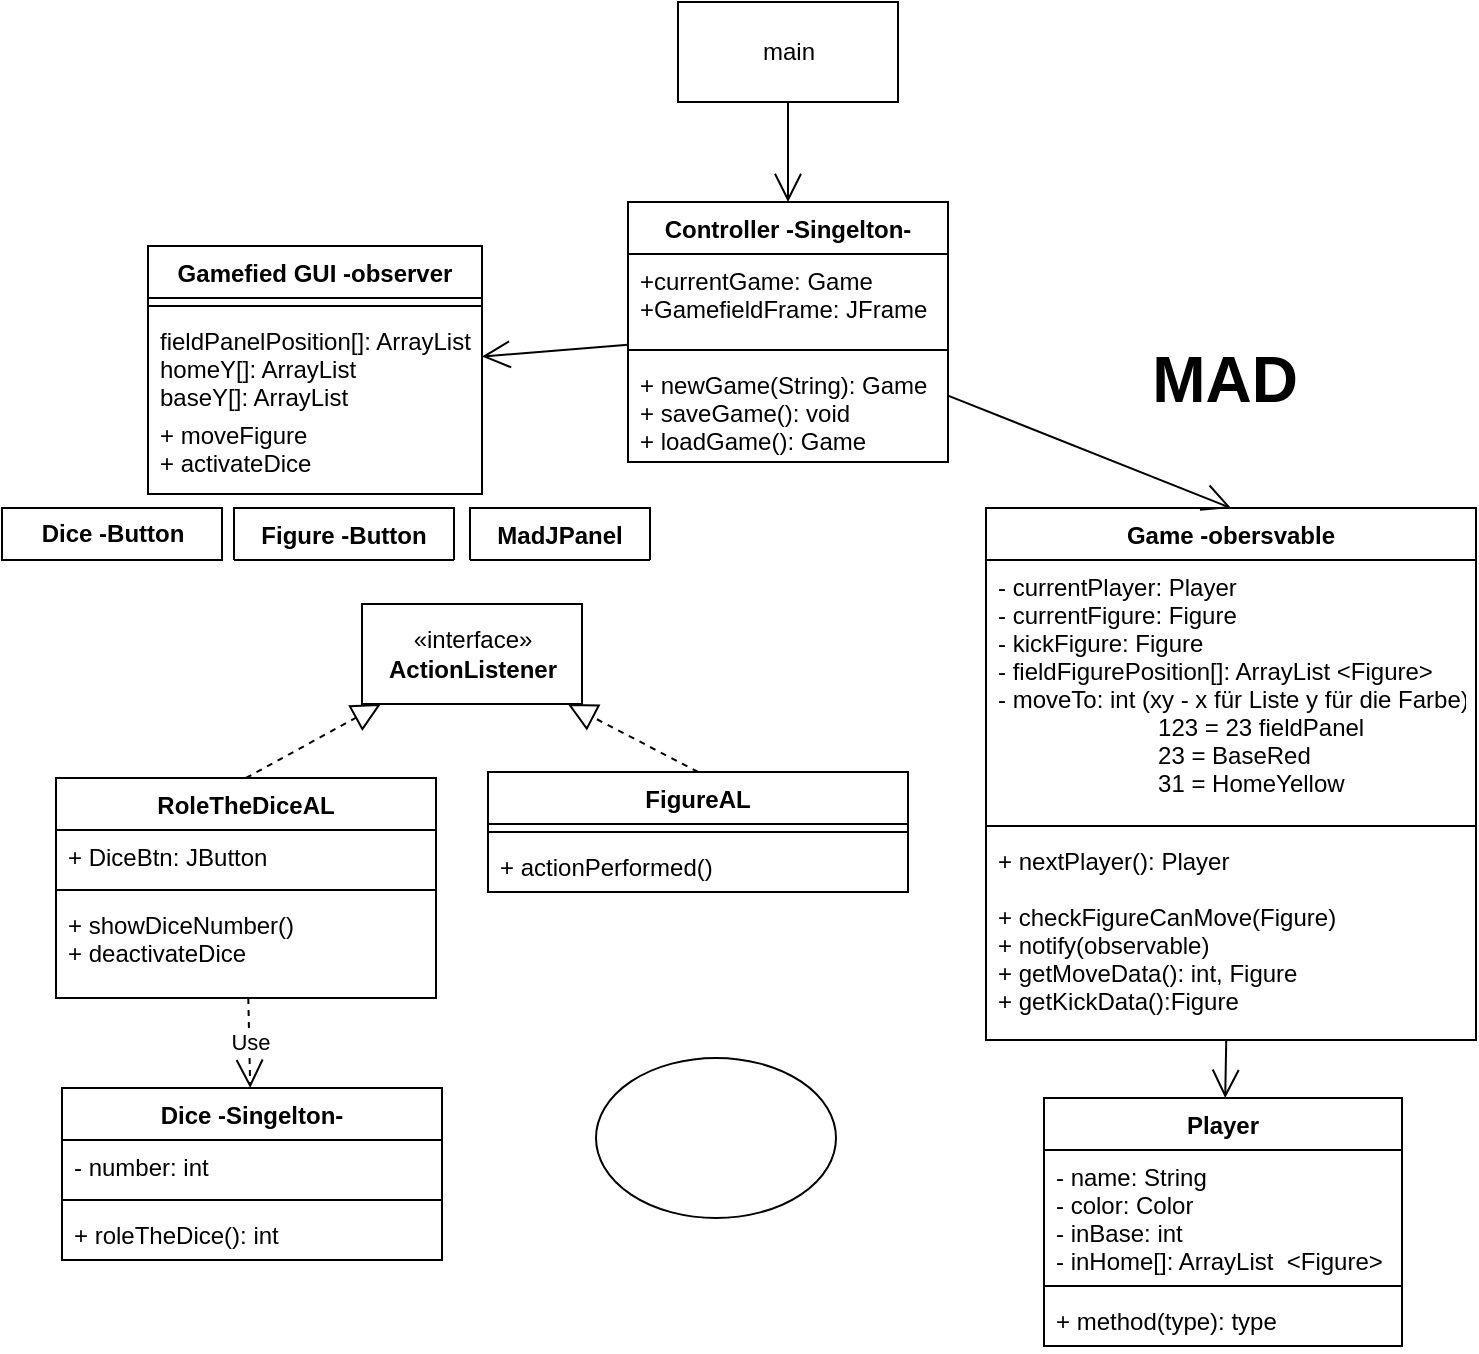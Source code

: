 <mxfile version="17.5.0" type="github">
  <diagram id="h7QU14QVFvEqcNQnfNww" name="Page-1">
    <mxGraphModel dx="1422" dy="737" grid="0" gridSize="10" guides="1" tooltips="1" connect="1" arrows="1" fold="1" page="1" pageScale="1" pageWidth="827" pageHeight="1169" math="0" shadow="0">
      <root>
        <mxCell id="0" />
        <mxCell id="1" parent="0" />
        <mxCell id="fChbEMPvrJXztvvPjygy-1" value="Player" style="swimlane;fontStyle=1;align=center;verticalAlign=top;childLayout=stackLayout;horizontal=1;startSize=26;horizontalStack=0;resizeParent=1;resizeParentMax=0;resizeLast=0;collapsible=1;marginBottom=0;" parent="1" vertex="1">
          <mxGeometry x="528" y="558" width="179" height="124" as="geometry" />
        </mxCell>
        <mxCell id="fChbEMPvrJXztvvPjygy-2" value="- name: String&#xa;- color: Color&#xa;- inBase: int&#xa;- inHome[]: ArrayList  &lt;Figure&gt;" style="text;strokeColor=none;fillColor=none;align=left;verticalAlign=top;spacingLeft=4;spacingRight=4;overflow=hidden;rotatable=0;points=[[0,0.5],[1,0.5]];portConstraint=eastwest;" parent="fChbEMPvrJXztvvPjygy-1" vertex="1">
          <mxGeometry y="26" width="179" height="64" as="geometry" />
        </mxCell>
        <mxCell id="fChbEMPvrJXztvvPjygy-3" value="" style="line;strokeWidth=1;fillColor=none;align=left;verticalAlign=middle;spacingTop=-1;spacingLeft=3;spacingRight=3;rotatable=0;labelPosition=right;points=[];portConstraint=eastwest;" parent="fChbEMPvrJXztvvPjygy-1" vertex="1">
          <mxGeometry y="90" width="179" height="8" as="geometry" />
        </mxCell>
        <mxCell id="fChbEMPvrJXztvvPjygy-4" value="+ method(type): type" style="text;strokeColor=none;fillColor=none;align=left;verticalAlign=top;spacingLeft=4;spacingRight=4;overflow=hidden;rotatable=0;points=[[0,0.5],[1,0.5]];portConstraint=eastwest;" parent="fChbEMPvrJXztvvPjygy-1" vertex="1">
          <mxGeometry y="98" width="179" height="26" as="geometry" />
        </mxCell>
        <mxCell id="fChbEMPvrJXztvvPjygy-5" value="Dice -Singelton-" style="swimlane;fontStyle=1;align=center;verticalAlign=top;childLayout=stackLayout;horizontal=1;startSize=26;horizontalStack=0;resizeParent=1;resizeParentMax=0;resizeLast=0;collapsible=1;marginBottom=0;" parent="1" vertex="1">
          <mxGeometry x="37" y="553" width="190" height="86" as="geometry" />
        </mxCell>
        <mxCell id="fChbEMPvrJXztvvPjygy-6" value="- number: int" style="text;strokeColor=none;fillColor=none;align=left;verticalAlign=top;spacingLeft=4;spacingRight=4;overflow=hidden;rotatable=0;points=[[0,0.5],[1,0.5]];portConstraint=eastwest;" parent="fChbEMPvrJXztvvPjygy-5" vertex="1">
          <mxGeometry y="26" width="190" height="26" as="geometry" />
        </mxCell>
        <mxCell id="fChbEMPvrJXztvvPjygy-7" value="" style="line;strokeWidth=1;fillColor=none;align=left;verticalAlign=middle;spacingTop=-1;spacingLeft=3;spacingRight=3;rotatable=0;labelPosition=right;points=[];portConstraint=eastwest;" parent="fChbEMPvrJXztvvPjygy-5" vertex="1">
          <mxGeometry y="52" width="190" height="8" as="geometry" />
        </mxCell>
        <mxCell id="fChbEMPvrJXztvvPjygy-8" value="+ roleTheDice(): int" style="text;strokeColor=none;fillColor=none;align=left;verticalAlign=top;spacingLeft=4;spacingRight=4;overflow=hidden;rotatable=0;points=[[0,0.5],[1,0.5]];portConstraint=eastwest;" parent="fChbEMPvrJXztvvPjygy-5" vertex="1">
          <mxGeometry y="60" width="190" height="26" as="geometry" />
        </mxCell>
        <mxCell id="fChbEMPvrJXztvvPjygy-13" value="FigureAL" style="swimlane;fontStyle=1;align=center;verticalAlign=top;childLayout=stackLayout;horizontal=1;startSize=26;horizontalStack=0;resizeParent=1;resizeParentMax=0;resizeLast=0;collapsible=1;marginBottom=0;rounded=0;" parent="1" vertex="1">
          <mxGeometry x="250" y="395" width="210" height="60" as="geometry" />
        </mxCell>
        <mxCell id="fChbEMPvrJXztvvPjygy-15" value="" style="line;strokeWidth=1;fillColor=none;align=left;verticalAlign=middle;spacingTop=-1;spacingLeft=3;spacingRight=3;rotatable=0;labelPosition=right;points=[];portConstraint=eastwest;" parent="fChbEMPvrJXztvvPjygy-13" vertex="1">
          <mxGeometry y="26" width="210" height="8" as="geometry" />
        </mxCell>
        <mxCell id="fChbEMPvrJXztvvPjygy-16" value="+ actionPerformed()" style="text;strokeColor=none;fillColor=none;align=left;verticalAlign=top;spacingLeft=4;spacingRight=4;overflow=hidden;rotatable=0;points=[[0,0.5],[1,0.5]];portConstraint=eastwest;" parent="fChbEMPvrJXztvvPjygy-13" vertex="1">
          <mxGeometry y="34" width="210" height="26" as="geometry" />
        </mxCell>
        <mxCell id="fChbEMPvrJXztvvPjygy-17" value="Game -obersvable" style="swimlane;fontStyle=1;align=center;verticalAlign=top;childLayout=stackLayout;horizontal=1;startSize=26;horizontalStack=0;resizeParent=1;resizeParentMax=0;resizeLast=0;collapsible=1;marginBottom=0;" parent="1" vertex="1">
          <mxGeometry x="499" y="263" width="245" height="266" as="geometry" />
        </mxCell>
        <mxCell id="fChbEMPvrJXztvvPjygy-18" value="- currentPlayer: Player&#xa;- currentFigure: Figure&#xa;- kickFigure: Figure&#xa;- fieldFigurePosition[]: ArrayList &lt;Figure&gt;&#xa;- moveTo: int (xy - x für Liste y für die Farbe)&#xa;                        123 = 23 fieldPanel &#xa;                        23 = BaseRed &#xa;                        31 = HomeYellow" style="text;strokeColor=none;fillColor=none;align=left;verticalAlign=top;spacingLeft=4;spacingRight=4;overflow=hidden;rotatable=0;points=[[0,0.5],[1,0.5]];portConstraint=eastwest;" parent="fChbEMPvrJXztvvPjygy-17" vertex="1">
          <mxGeometry y="26" width="245" height="129" as="geometry" />
        </mxCell>
        <mxCell id="fChbEMPvrJXztvvPjygy-19" value="" style="line;strokeWidth=1;fillColor=none;align=left;verticalAlign=middle;spacingTop=-1;spacingLeft=3;spacingRight=3;rotatable=0;labelPosition=right;points=[];portConstraint=eastwest;" parent="fChbEMPvrJXztvvPjygy-17" vertex="1">
          <mxGeometry y="155" width="245" height="8" as="geometry" />
        </mxCell>
        <mxCell id="fChbEMPvrJXztvvPjygy-20" value="+ nextPlayer(): Player&#xa;&#xa;+ checkFigureCanMove(Figure)&#xa;+ notify(observable)&#xa;+ getMoveData(): int, Figure&#xa;+ getKickData():Figure&#xa;" style="text;strokeColor=none;fillColor=none;align=left;verticalAlign=top;spacingLeft=4;spacingRight=4;overflow=hidden;rotatable=0;points=[[0,0.5],[1,0.5]];portConstraint=eastwest;" parent="fChbEMPvrJXztvvPjygy-17" vertex="1">
          <mxGeometry y="163" width="245" height="103" as="geometry" />
        </mxCell>
        <mxCell id="fChbEMPvrJXztvvPjygy-22" value="Controller -Singelton-" style="swimlane;fontStyle=1;align=center;verticalAlign=top;childLayout=stackLayout;horizontal=1;startSize=26;horizontalStack=0;resizeParent=1;resizeParentMax=0;resizeLast=0;collapsible=1;marginBottom=0;" parent="1" vertex="1">
          <mxGeometry x="320" y="110" width="160" height="130" as="geometry" />
        </mxCell>
        <mxCell id="fChbEMPvrJXztvvPjygy-23" value="+currentGame: Game&#xa;+GamefieldFrame: JFrame" style="text;strokeColor=none;fillColor=none;align=left;verticalAlign=top;spacingLeft=4;spacingRight=4;overflow=hidden;rotatable=0;points=[[0,0.5],[1,0.5]];portConstraint=eastwest;" parent="fChbEMPvrJXztvvPjygy-22" vertex="1">
          <mxGeometry y="26" width="160" height="44" as="geometry" />
        </mxCell>
        <mxCell id="fChbEMPvrJXztvvPjygy-24" value="" style="line;strokeWidth=1;fillColor=none;align=left;verticalAlign=middle;spacingTop=-1;spacingLeft=3;spacingRight=3;rotatable=0;labelPosition=right;points=[];portConstraint=eastwest;" parent="fChbEMPvrJXztvvPjygy-22" vertex="1">
          <mxGeometry y="70" width="160" height="8" as="geometry" />
        </mxCell>
        <mxCell id="fChbEMPvrJXztvvPjygy-25" value="+ newGame(String): Game&#xa;+ saveGame(): void&#xa;+ loadGame(): Game" style="text;strokeColor=none;fillColor=none;align=left;verticalAlign=top;spacingLeft=4;spacingRight=4;overflow=hidden;rotatable=0;points=[[0,0.5],[1,0.5]];portConstraint=eastwest;" parent="fChbEMPvrJXztvvPjygy-22" vertex="1">
          <mxGeometry y="78" width="160" height="52" as="geometry" />
        </mxCell>
        <mxCell id="fChbEMPvrJXztvvPjygy-26" value="Gamefied GUI -observer" style="swimlane;fontStyle=1;align=center;verticalAlign=top;childLayout=stackLayout;horizontal=1;startSize=26;horizontalStack=0;resizeParent=1;resizeParentMax=0;resizeLast=0;collapsible=1;marginBottom=0;" parent="1" vertex="1">
          <mxGeometry x="80" y="132" width="167" height="124" as="geometry" />
        </mxCell>
        <mxCell id="fChbEMPvrJXztvvPjygy-28" value="" style="line;strokeWidth=1;fillColor=none;align=left;verticalAlign=middle;spacingTop=-1;spacingLeft=3;spacingRight=3;rotatable=0;labelPosition=right;points=[];portConstraint=eastwest;" parent="fChbEMPvrJXztvvPjygy-26" vertex="1">
          <mxGeometry y="26" width="167" height="8" as="geometry" />
        </mxCell>
        <mxCell id="fChbEMPvrJXztvvPjygy-27" value="fieldPanelPosition[]: ArrayList&#xa;homeY[]: ArrayList&#xa;baseY[]: ArrayList" style="text;strokeColor=none;fillColor=none;align=left;verticalAlign=top;spacingLeft=4;spacingRight=4;overflow=hidden;rotatable=0;points=[[0,0.5],[1,0.5]];portConstraint=eastwest;" parent="fChbEMPvrJXztvvPjygy-26" vertex="1">
          <mxGeometry y="34" width="167" height="47" as="geometry" />
        </mxCell>
        <mxCell id="fChbEMPvrJXztvvPjygy-29" value="+ moveFigure&#xa;+ activateDice" style="text;strokeColor=none;fillColor=none;align=left;verticalAlign=top;spacingLeft=4;spacingRight=4;overflow=hidden;rotatable=0;points=[[0,0.5],[1,0.5]];portConstraint=eastwest;" parent="fChbEMPvrJXztvvPjygy-26" vertex="1">
          <mxGeometry y="81" width="167" height="43" as="geometry" />
        </mxCell>
        <mxCell id="fChbEMPvrJXztvvPjygy-30" value="Figure -Button" style="swimlane;fontStyle=1;align=center;verticalAlign=top;childLayout=stackLayout;horizontal=1;startSize=26;horizontalStack=0;resizeParent=1;resizeParentMax=0;resizeLast=0;collapsible=1;marginBottom=0;rounded=0;" parent="1" vertex="1" collapsed="1">
          <mxGeometry x="123" y="263" width="110" height="26" as="geometry">
            <mxRectangle x="132" y="249" width="89" height="46" as="alternateBounds" />
          </mxGeometry>
        </mxCell>
        <mxCell id="fChbEMPvrJXztvvPjygy-32" value="" style="line;strokeWidth=1;fillColor=none;align=left;verticalAlign=middle;spacingTop=-1;spacingLeft=3;spacingRight=3;rotatable=0;labelPosition=right;points=[];portConstraint=eastwest;rounded=0;" parent="fChbEMPvrJXztvvPjygy-30" vertex="1">
          <mxGeometry y="26" width="89" height="20" as="geometry" />
        </mxCell>
        <mxCell id="fChbEMPvrJXztvvPjygy-35" value="RoleTheDiceAL" style="swimlane;fontStyle=1;align=center;verticalAlign=top;childLayout=stackLayout;horizontal=1;startSize=26;horizontalStack=0;resizeParent=1;resizeParentMax=0;resizeLast=0;collapsible=1;marginBottom=0;rounded=0;" parent="1" vertex="1">
          <mxGeometry x="34" y="398" width="190" height="110" as="geometry" />
        </mxCell>
        <mxCell id="fChbEMPvrJXztvvPjygy-36" value="+ DiceBtn: JButton" style="text;strokeColor=none;fillColor=none;align=left;verticalAlign=top;spacingLeft=4;spacingRight=4;overflow=hidden;rotatable=0;points=[[0,0.5],[1,0.5]];portConstraint=eastwest;rounded=0;" parent="fChbEMPvrJXztvvPjygy-35" vertex="1">
          <mxGeometry y="26" width="190" height="26" as="geometry" />
        </mxCell>
        <mxCell id="fChbEMPvrJXztvvPjygy-37" value="" style="line;strokeWidth=1;fillColor=none;align=left;verticalAlign=middle;spacingTop=-1;spacingLeft=3;spacingRight=3;rotatable=0;labelPosition=right;points=[];portConstraint=eastwest;rounded=0;" parent="fChbEMPvrJXztvvPjygy-35" vertex="1">
          <mxGeometry y="52" width="190" height="8" as="geometry" />
        </mxCell>
        <mxCell id="fChbEMPvrJXztvvPjygy-38" value="+ showDiceNumber()&#xa;+ deactivateDice" style="text;strokeColor=none;fillColor=none;align=left;verticalAlign=top;spacingLeft=4;spacingRight=4;overflow=hidden;rotatable=0;points=[[0,0.5],[1,0.5]];portConstraint=eastwest;rounded=0;" parent="fChbEMPvrJXztvvPjygy-35" vertex="1">
          <mxGeometry y="60" width="190" height="50" as="geometry" />
        </mxCell>
        <mxCell id="fChbEMPvrJXztvvPjygy-52" value="main" style="html=1;rounded=0;" parent="1" vertex="1">
          <mxGeometry x="345" y="10" width="110" height="50" as="geometry" />
        </mxCell>
        <mxCell id="fChbEMPvrJXztvvPjygy-66" value="&lt;font style=&quot;font-size: 32px&quot;&gt;&lt;b&gt;MAD&lt;/b&gt;&lt;/font&gt;" style="text;html=1;align=center;verticalAlign=middle;resizable=0;points=[];autosize=1;strokeColor=none;fillColor=none;" parent="1" vertex="1">
          <mxGeometry x="576" y="186" width="83" height="25" as="geometry" />
        </mxCell>
        <mxCell id="fChbEMPvrJXztvvPjygy-68" value="«interface»&lt;br&gt;&lt;b&gt;ActionListener&lt;/b&gt;" style="html=1;rounded=0;" parent="1" vertex="1">
          <mxGeometry x="187" y="311" width="110" height="50" as="geometry" />
        </mxCell>
        <mxCell id="fChbEMPvrJXztvvPjygy-71" value="Use" style="endArrow=open;endSize=12;dashed=1;html=1;rounded=0;" parent="1" source="fChbEMPvrJXztvvPjygy-35" target="fChbEMPvrJXztvvPjygy-5" edge="1">
          <mxGeometry width="160" relative="1" as="geometry">
            <mxPoint x="288" y="568" as="sourcePoint" />
            <mxPoint x="448" y="568" as="targetPoint" />
          </mxGeometry>
        </mxCell>
        <mxCell id="fChbEMPvrJXztvvPjygy-72" value="" style="endArrow=block;dashed=1;endFill=0;endSize=12;html=1;rounded=0;exitX=0.5;exitY=0;exitDx=0;exitDy=0;" parent="1" source="fChbEMPvrJXztvvPjygy-35" target="fChbEMPvrJXztvvPjygy-68" edge="1">
          <mxGeometry width="160" relative="1" as="geometry">
            <mxPoint x="288" y="468" as="sourcePoint" />
            <mxPoint x="448" y="468" as="targetPoint" />
          </mxGeometry>
        </mxCell>
        <mxCell id="fChbEMPvrJXztvvPjygy-73" value="" style="endArrow=block;dashed=1;endFill=0;endSize=12;html=1;rounded=0;exitX=0.5;exitY=0;exitDx=0;exitDy=0;" parent="1" source="fChbEMPvrJXztvvPjygy-13" target="fChbEMPvrJXztvvPjygy-68" edge="1">
          <mxGeometry width="160" relative="1" as="geometry">
            <mxPoint x="288" y="468" as="sourcePoint" />
            <mxPoint x="448" y="468" as="targetPoint" />
          </mxGeometry>
        </mxCell>
        <mxCell id="fChbEMPvrJXztvvPjygy-74" value="" style="endArrow=open;endFill=1;endSize=12;html=1;rounded=0;entryX=0.5;entryY=0;entryDx=0;entryDy=0;" parent="1" source="fChbEMPvrJXztvvPjygy-22" target="fChbEMPvrJXztvvPjygy-17" edge="1">
          <mxGeometry width="160" relative="1" as="geometry">
            <mxPoint x="526" y="244" as="sourcePoint" />
            <mxPoint x="686" y="244" as="targetPoint" />
          </mxGeometry>
        </mxCell>
        <mxCell id="fChbEMPvrJXztvvPjygy-75" value="" style="endArrow=open;endFill=1;endSize=12;html=1;rounded=0;" parent="1" source="fChbEMPvrJXztvvPjygy-17" target="fChbEMPvrJXztvvPjygy-1" edge="1">
          <mxGeometry width="160" relative="1" as="geometry">
            <mxPoint x="292" y="493" as="sourcePoint" />
            <mxPoint x="452" y="493" as="targetPoint" />
          </mxGeometry>
        </mxCell>
        <mxCell id="fChbEMPvrJXztvvPjygy-77" value="" style="endArrow=open;endFill=1;endSize=12;html=1;rounded=0;" parent="1" source="fChbEMPvrJXztvvPjygy-22" target="fChbEMPvrJXztvvPjygy-26" edge="1">
          <mxGeometry width="160" relative="1" as="geometry">
            <mxPoint x="292" y="193" as="sourcePoint" />
            <mxPoint x="452" y="193" as="targetPoint" />
          </mxGeometry>
        </mxCell>
        <mxCell id="fChbEMPvrJXztvvPjygy-78" value="" style="endArrow=open;endFill=1;endSize=12;html=1;rounded=0;" parent="1" source="fChbEMPvrJXztvvPjygy-52" target="fChbEMPvrJXztvvPjygy-22" edge="1">
          <mxGeometry width="160" relative="1" as="geometry">
            <mxPoint x="292" y="193" as="sourcePoint" />
            <mxPoint x="452" y="193" as="targetPoint" />
          </mxGeometry>
        </mxCell>
        <mxCell id="USmH-3ETjADoORAym_nX-3" value="&lt;b&gt;Dice -Button&lt;/b&gt;" style="html=1;" parent="1" vertex="1">
          <mxGeometry x="7" y="263" width="110" height="26" as="geometry" />
        </mxCell>
        <mxCell id="USmH-3ETjADoORAym_nX-4" value="MadJPanel" style="swimlane;fontStyle=1;align=center;verticalAlign=top;childLayout=stackLayout;horizontal=1;startSize=26;horizontalStack=0;resizeParent=1;resizeParentMax=0;resizeLast=0;collapsible=1;marginBottom=0;" parent="1" vertex="1" collapsed="1">
          <mxGeometry x="241" y="263" width="90" height="26" as="geometry">
            <mxRectangle x="239" y="255" width="81" height="34" as="alternateBounds" />
          </mxGeometry>
        </mxCell>
        <mxCell id="USmH-3ETjADoORAym_nX-6" value="" style="line;strokeWidth=1;fillColor=none;align=left;verticalAlign=middle;spacingTop=-1;spacingLeft=3;spacingRight=3;rotatable=0;labelPosition=right;points=[];portConstraint=eastwest;" parent="USmH-3ETjADoORAym_nX-4" vertex="1">
          <mxGeometry y="26" width="81" height="8" as="geometry" />
        </mxCell>
        <mxCell id="x5u10Uk1pZe_CZeiU54G-1" value="" style="ellipse;whiteSpace=wrap;html=1;" vertex="1" parent="1">
          <mxGeometry x="304" y="538" width="120" height="80" as="geometry" />
        </mxCell>
      </root>
    </mxGraphModel>
  </diagram>
</mxfile>
